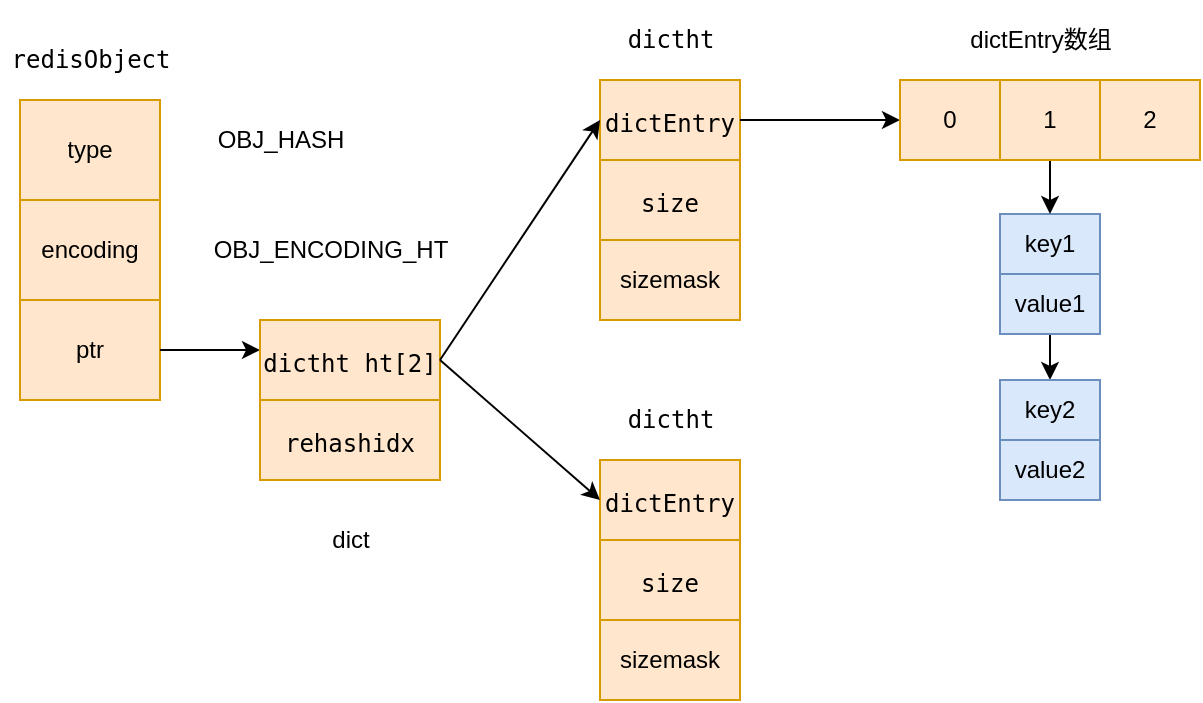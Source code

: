 <mxfile version="15.4.0" type="device"><diagram id="94v_RyDw4AoB4iU2qzu6" name="第 1 页"><mxGraphModel dx="946" dy="626" grid="1" gridSize="10" guides="1" tooltips="1" connect="1" arrows="1" fold="1" page="1" pageScale="1" pageWidth="827" pageHeight="1169" math="0" shadow="0"><root><mxCell id="0"/><mxCell id="1" parent="0"/><mxCell id="9ayo4tWh_nPlefT4_Abb-1" value="" style="shape=table;html=1;whiteSpace=wrap;startSize=0;container=1;collapsible=0;childLayout=tableLayout;fillColor=#ffe6cc;strokeColor=#d79b00;" vertex="1" parent="1"><mxGeometry x="100" y="280" width="70" height="150" as="geometry"/></mxCell><mxCell id="9ayo4tWh_nPlefT4_Abb-2" value="" style="shape=partialRectangle;html=1;whiteSpace=wrap;collapsible=0;dropTarget=0;pointerEvents=0;fillColor=none;top=0;left=0;bottom=0;right=0;points=[[0,0.5],[1,0.5]];portConstraint=eastwest;" vertex="1" parent="9ayo4tWh_nPlefT4_Abb-1"><mxGeometry width="70" height="50" as="geometry"/></mxCell><mxCell id="9ayo4tWh_nPlefT4_Abb-3" value="type&lt;br&gt;" style="shape=partialRectangle;html=1;whiteSpace=wrap;connectable=0;fillColor=none;top=0;left=0;bottom=0;right=0;overflow=hidden;pointerEvents=1;" vertex="1" parent="9ayo4tWh_nPlefT4_Abb-2"><mxGeometry width="70" height="50" as="geometry"><mxRectangle width="70" height="50" as="alternateBounds"/></mxGeometry></mxCell><mxCell id="9ayo4tWh_nPlefT4_Abb-4" value="" style="shape=partialRectangle;html=1;whiteSpace=wrap;collapsible=0;dropTarget=0;pointerEvents=0;fillColor=none;top=0;left=0;bottom=0;right=0;points=[[0,0.5],[1,0.5]];portConstraint=eastwest;" vertex="1" parent="9ayo4tWh_nPlefT4_Abb-1"><mxGeometry y="50" width="70" height="50" as="geometry"/></mxCell><mxCell id="9ayo4tWh_nPlefT4_Abb-5" value="encoding" style="shape=partialRectangle;html=1;whiteSpace=wrap;connectable=0;fillColor=none;top=0;left=0;bottom=0;right=0;overflow=hidden;pointerEvents=1;" vertex="1" parent="9ayo4tWh_nPlefT4_Abb-4"><mxGeometry width="70" height="50" as="geometry"><mxRectangle width="70" height="50" as="alternateBounds"/></mxGeometry></mxCell><mxCell id="9ayo4tWh_nPlefT4_Abb-6" value="" style="shape=partialRectangle;html=1;whiteSpace=wrap;collapsible=0;dropTarget=0;pointerEvents=0;fillColor=none;top=0;left=0;bottom=0;right=0;points=[[0,0.5],[1,0.5]];portConstraint=eastwest;" vertex="1" parent="9ayo4tWh_nPlefT4_Abb-1"><mxGeometry y="100" width="70" height="50" as="geometry"/></mxCell><mxCell id="9ayo4tWh_nPlefT4_Abb-7" value="ptr" style="shape=partialRectangle;html=1;whiteSpace=wrap;connectable=0;fillColor=none;top=0;left=0;bottom=0;right=0;overflow=hidden;pointerEvents=1;" vertex="1" parent="9ayo4tWh_nPlefT4_Abb-6"><mxGeometry width="70" height="50" as="geometry"><mxRectangle width="70" height="50" as="alternateBounds"/></mxGeometry></mxCell><mxCell id="9ayo4tWh_nPlefT4_Abb-8" value="&lt;pre&gt;redisObject&lt;/pre&gt;" style="text;html=1;align=center;verticalAlign=middle;resizable=0;points=[];autosize=1;strokeColor=none;fillColor=none;" vertex="1" parent="1"><mxGeometry x="90" y="240" width="90" height="40" as="geometry"/></mxCell><mxCell id="9ayo4tWh_nPlefT4_Abb-17" style="edgeStyle=orthogonalEdgeStyle;rounded=0;orthogonalLoop=1;jettySize=auto;html=1;exitX=1;exitY=0.5;exitDx=0;exitDy=0;entryX=0;entryY=0.5;entryDx=0;entryDy=0;" edge="1" parent="1" source="9ayo4tWh_nPlefT4_Abb-6"><mxGeometry relative="1" as="geometry"><mxPoint x="220" y="405" as="targetPoint"/></mxGeometry></mxCell><mxCell id="9ayo4tWh_nPlefT4_Abb-18" value="&lt;span&gt;OBJ_HASH&lt;/span&gt;" style="text;html=1;align=center;verticalAlign=middle;resizable=0;points=[];autosize=1;strokeColor=none;fillColor=none;" vertex="1" parent="1"><mxGeometry x="190" y="290" width="80" height="20" as="geometry"/></mxCell><mxCell id="9ayo4tWh_nPlefT4_Abb-19" value="&lt;pre&gt;&lt;pre&gt;&lt;font face=&quot;Helvetica&quot;&gt;OBJ_ENCODING_HT&lt;/font&gt;&lt;/pre&gt;&lt;/pre&gt;" style="text;html=1;align=center;verticalAlign=middle;resizable=0;points=[];autosize=1;strokeColor=none;fillColor=none;" vertex="1" parent="1"><mxGeometry x="190" y="335" width="130" height="40" as="geometry"/></mxCell><mxCell id="9ayo4tWh_nPlefT4_Abb-20" value="" style="shape=table;html=1;whiteSpace=wrap;startSize=0;container=1;collapsible=0;childLayout=tableLayout;fillColor=#ffe6cc;strokeColor=#d79b00;" vertex="1" parent="1"><mxGeometry x="220" y="390" width="90" height="80" as="geometry"/></mxCell><mxCell id="9ayo4tWh_nPlefT4_Abb-21" value="" style="shape=partialRectangle;html=1;whiteSpace=wrap;collapsible=0;dropTarget=0;pointerEvents=0;fillColor=none;top=0;left=0;bottom=0;right=0;points=[[0,0.5],[1,0.5]];portConstraint=eastwest;" vertex="1" parent="9ayo4tWh_nPlefT4_Abb-20"><mxGeometry width="90" height="40" as="geometry"/></mxCell><mxCell id="9ayo4tWh_nPlefT4_Abb-22" value="&lt;pre&gt;dictht ht[2]&lt;/pre&gt;" style="shape=partialRectangle;html=1;whiteSpace=wrap;connectable=0;fillColor=none;top=0;left=0;bottom=0;right=0;overflow=hidden;pointerEvents=1;" vertex="1" parent="9ayo4tWh_nPlefT4_Abb-21"><mxGeometry width="90" height="40" as="geometry"><mxRectangle width="90" height="40" as="alternateBounds"/></mxGeometry></mxCell><mxCell id="9ayo4tWh_nPlefT4_Abb-25" value="" style="shape=partialRectangle;html=1;whiteSpace=wrap;collapsible=0;dropTarget=0;pointerEvents=0;fillColor=none;top=0;left=0;bottom=0;right=0;points=[[0,0.5],[1,0.5]];portConstraint=eastwest;" vertex="1" parent="9ayo4tWh_nPlefT4_Abb-20"><mxGeometry y="40" width="90" height="40" as="geometry"/></mxCell><mxCell id="9ayo4tWh_nPlefT4_Abb-26" value="&lt;pre&gt;rehashidx&lt;/pre&gt;" style="shape=partialRectangle;html=1;whiteSpace=wrap;connectable=0;fillColor=none;top=0;left=0;bottom=0;right=0;overflow=hidden;pointerEvents=1;" vertex="1" parent="9ayo4tWh_nPlefT4_Abb-25"><mxGeometry width="90" height="40" as="geometry"><mxRectangle width="90" height="40" as="alternateBounds"/></mxGeometry></mxCell><mxCell id="9ayo4tWh_nPlefT4_Abb-33" value="&lt;pre&gt;&lt;font face=&quot;Helvetica&quot;&gt;dict&lt;/font&gt;&lt;/pre&gt;" style="text;html=1;align=center;verticalAlign=middle;resizable=0;points=[];autosize=1;strokeColor=none;fillColor=none;" vertex="1" parent="1"><mxGeometry x="250" y="480" width="30" height="40" as="geometry"/></mxCell><mxCell id="9ayo4tWh_nPlefT4_Abb-34" value="" style="shape=table;html=1;whiteSpace=wrap;startSize=0;container=1;collapsible=0;childLayout=tableLayout;fillColor=#ffe6cc;strokeColor=#d79b00;" vertex="1" parent="1"><mxGeometry x="390" y="270" width="70" height="120" as="geometry"/></mxCell><mxCell id="9ayo4tWh_nPlefT4_Abb-35" value="" style="shape=partialRectangle;html=1;whiteSpace=wrap;collapsible=0;dropTarget=0;pointerEvents=0;fillColor=none;top=0;left=0;bottom=0;right=0;points=[[0,0.5],[1,0.5]];portConstraint=eastwest;" vertex="1" parent="9ayo4tWh_nPlefT4_Abb-34"><mxGeometry width="70" height="40" as="geometry"/></mxCell><mxCell id="9ayo4tWh_nPlefT4_Abb-36" value="&lt;pre&gt;&lt;pre&gt;dictEntry&lt;/pre&gt;&lt;/pre&gt;" style="shape=partialRectangle;html=1;whiteSpace=wrap;connectable=0;fillColor=none;top=0;left=0;bottom=0;right=0;overflow=hidden;pointerEvents=1;" vertex="1" parent="9ayo4tWh_nPlefT4_Abb-35"><mxGeometry width="70" height="40" as="geometry"><mxRectangle width="70" height="40" as="alternateBounds"/></mxGeometry></mxCell><mxCell id="9ayo4tWh_nPlefT4_Abb-37" value="" style="shape=partialRectangle;html=1;whiteSpace=wrap;collapsible=0;dropTarget=0;pointerEvents=0;fillColor=none;top=0;left=0;bottom=0;right=0;points=[[0,0.5],[1,0.5]];portConstraint=eastwest;" vertex="1" parent="9ayo4tWh_nPlefT4_Abb-34"><mxGeometry y="40" width="70" height="40" as="geometry"/></mxCell><mxCell id="9ayo4tWh_nPlefT4_Abb-38" value="&lt;pre&gt;size&lt;/pre&gt;" style="shape=partialRectangle;html=1;whiteSpace=wrap;connectable=0;fillColor=none;top=0;left=0;bottom=0;right=0;overflow=hidden;pointerEvents=1;" vertex="1" parent="9ayo4tWh_nPlefT4_Abb-37"><mxGeometry width="70" height="40" as="geometry"><mxRectangle width="70" height="40" as="alternateBounds"/></mxGeometry></mxCell><mxCell id="9ayo4tWh_nPlefT4_Abb-39" value="" style="shape=partialRectangle;html=1;whiteSpace=wrap;collapsible=0;dropTarget=0;pointerEvents=0;fillColor=none;top=0;left=0;bottom=0;right=0;points=[[0,0.5],[1,0.5]];portConstraint=eastwest;" vertex="1" parent="9ayo4tWh_nPlefT4_Abb-34"><mxGeometry y="80" width="70" height="40" as="geometry"/></mxCell><mxCell id="9ayo4tWh_nPlefT4_Abb-40" value="sizemask" style="shape=partialRectangle;html=1;whiteSpace=wrap;connectable=0;fillColor=none;top=0;left=0;bottom=0;right=0;overflow=hidden;pointerEvents=1;" vertex="1" parent="9ayo4tWh_nPlefT4_Abb-39"><mxGeometry width="70" height="40" as="geometry"><mxRectangle width="70" height="40" as="alternateBounds"/></mxGeometry></mxCell><mxCell id="9ayo4tWh_nPlefT4_Abb-41" value="" style="shape=table;html=1;whiteSpace=wrap;startSize=0;container=1;collapsible=0;childLayout=tableLayout;fillColor=#ffe6cc;strokeColor=#d79b00;" vertex="1" parent="1"><mxGeometry x="390" y="460" width="70" height="120" as="geometry"/></mxCell><mxCell id="9ayo4tWh_nPlefT4_Abb-42" value="" style="shape=partialRectangle;html=1;whiteSpace=wrap;collapsible=0;dropTarget=0;pointerEvents=0;fillColor=none;top=0;left=0;bottom=0;right=0;points=[[0,0.5],[1,0.5]];portConstraint=eastwest;" vertex="1" parent="9ayo4tWh_nPlefT4_Abb-41"><mxGeometry width="70" height="40" as="geometry"/></mxCell><mxCell id="9ayo4tWh_nPlefT4_Abb-43" value="&lt;pre&gt;&lt;pre&gt;dictEntry&lt;/pre&gt;&lt;/pre&gt;" style="shape=partialRectangle;html=1;whiteSpace=wrap;connectable=0;fillColor=none;top=0;left=0;bottom=0;right=0;overflow=hidden;pointerEvents=1;" vertex="1" parent="9ayo4tWh_nPlefT4_Abb-42"><mxGeometry width="70" height="40" as="geometry"><mxRectangle width="70" height="40" as="alternateBounds"/></mxGeometry></mxCell><mxCell id="9ayo4tWh_nPlefT4_Abb-44" value="" style="shape=partialRectangle;html=1;whiteSpace=wrap;collapsible=0;dropTarget=0;pointerEvents=0;fillColor=none;top=0;left=0;bottom=0;right=0;points=[[0,0.5],[1,0.5]];portConstraint=eastwest;" vertex="1" parent="9ayo4tWh_nPlefT4_Abb-41"><mxGeometry y="40" width="70" height="40" as="geometry"/></mxCell><mxCell id="9ayo4tWh_nPlefT4_Abb-45" value="&lt;pre&gt;size&lt;/pre&gt;" style="shape=partialRectangle;html=1;whiteSpace=wrap;connectable=0;fillColor=none;top=0;left=0;bottom=0;right=0;overflow=hidden;pointerEvents=1;" vertex="1" parent="9ayo4tWh_nPlefT4_Abb-44"><mxGeometry width="70" height="40" as="geometry"><mxRectangle width="70" height="40" as="alternateBounds"/></mxGeometry></mxCell><mxCell id="9ayo4tWh_nPlefT4_Abb-46" value="" style="shape=partialRectangle;html=1;whiteSpace=wrap;collapsible=0;dropTarget=0;pointerEvents=0;fillColor=none;top=0;left=0;bottom=0;right=0;points=[[0,0.5],[1,0.5]];portConstraint=eastwest;" vertex="1" parent="9ayo4tWh_nPlefT4_Abb-41"><mxGeometry y="80" width="70" height="40" as="geometry"/></mxCell><mxCell id="9ayo4tWh_nPlefT4_Abb-47" value="&lt;span&gt;sizemask&lt;/span&gt;" style="shape=partialRectangle;html=1;whiteSpace=wrap;connectable=0;fillColor=none;top=0;left=0;bottom=0;right=0;overflow=hidden;pointerEvents=1;" vertex="1" parent="9ayo4tWh_nPlefT4_Abb-46"><mxGeometry width="70" height="40" as="geometry"><mxRectangle width="70" height="40" as="alternateBounds"/></mxGeometry></mxCell><mxCell id="9ayo4tWh_nPlefT4_Abb-48" value="&lt;pre&gt;dictht&lt;/pre&gt;" style="text;html=1;align=center;verticalAlign=middle;resizable=0;points=[];autosize=1;strokeColor=none;fillColor=none;" vertex="1" parent="1"><mxGeometry x="395" y="230" width="60" height="40" as="geometry"/></mxCell><mxCell id="9ayo4tWh_nPlefT4_Abb-49" value="&lt;pre&gt;dictht&lt;/pre&gt;" style="text;html=1;align=center;verticalAlign=middle;resizable=0;points=[];autosize=1;strokeColor=none;fillColor=none;" vertex="1" parent="1"><mxGeometry x="395" y="420" width="60" height="40" as="geometry"/></mxCell><mxCell id="9ayo4tWh_nPlefT4_Abb-50" style="rounded=0;orthogonalLoop=1;jettySize=auto;html=1;exitX=1;exitY=0.5;exitDx=0;exitDy=0;entryX=0;entryY=0.5;entryDx=0;entryDy=0;" edge="1" parent="1" source="9ayo4tWh_nPlefT4_Abb-21" target="9ayo4tWh_nPlefT4_Abb-35"><mxGeometry relative="1" as="geometry"/></mxCell><mxCell id="9ayo4tWh_nPlefT4_Abb-51" style="edgeStyle=none;rounded=0;orthogonalLoop=1;jettySize=auto;html=1;exitX=1;exitY=0.5;exitDx=0;exitDy=0;entryX=0;entryY=0.5;entryDx=0;entryDy=0;" edge="1" parent="1" source="9ayo4tWh_nPlefT4_Abb-21" target="9ayo4tWh_nPlefT4_Abb-42"><mxGeometry relative="1" as="geometry"/></mxCell><mxCell id="9ayo4tWh_nPlefT4_Abb-52" value="key1" style="rounded=0;whiteSpace=wrap;html=1;fillColor=#dae8fc;strokeColor=#6c8ebf;" vertex="1" parent="1"><mxGeometry x="590" y="337" width="50" height="30" as="geometry"/></mxCell><mxCell id="9ayo4tWh_nPlefT4_Abb-78" style="edgeStyle=none;rounded=0;orthogonalLoop=1;jettySize=auto;html=1;exitX=0.5;exitY=1;exitDx=0;exitDy=0;entryX=0.5;entryY=0;entryDx=0;entryDy=0;" edge="1" parent="1" source="9ayo4tWh_nPlefT4_Abb-53" target="9ayo4tWh_nPlefT4_Abb-67"><mxGeometry relative="1" as="geometry"/></mxCell><mxCell id="9ayo4tWh_nPlefT4_Abb-53" value="value1" style="rounded=0;whiteSpace=wrap;html=1;fillColor=#dae8fc;strokeColor=#6c8ebf;" vertex="1" parent="1"><mxGeometry x="590" y="367" width="50" height="30" as="geometry"/></mxCell><mxCell id="9ayo4tWh_nPlefT4_Abb-67" value="key2" style="rounded=0;whiteSpace=wrap;html=1;fillColor=#dae8fc;strokeColor=#6c8ebf;" vertex="1" parent="1"><mxGeometry x="590" y="420" width="50" height="30" as="geometry"/></mxCell><mxCell id="9ayo4tWh_nPlefT4_Abb-68" value="value2" style="rounded=0;whiteSpace=wrap;html=1;fillColor=#dae8fc;strokeColor=#6c8ebf;" vertex="1" parent="1"><mxGeometry x="590" y="450" width="50" height="30" as="geometry"/></mxCell><mxCell id="9ayo4tWh_nPlefT4_Abb-69" style="edgeStyle=none;rounded=0;orthogonalLoop=1;jettySize=auto;html=1;exitX=1;exitY=0.5;exitDx=0;exitDy=0;entryX=0;entryY=0.5;entryDx=0;entryDy=0;" edge="1" parent="1" source="9ayo4tWh_nPlefT4_Abb-35"><mxGeometry relative="1" as="geometry"><mxPoint x="540" y="290" as="targetPoint"/></mxGeometry></mxCell><mxCell id="9ayo4tWh_nPlefT4_Abb-70" value="&lt;pre&gt;&lt;span style=&quot;font-family: &amp;#34;helvetica&amp;#34;&quot;&gt;dictEntry&lt;/span&gt;数组&lt;/pre&gt;" style="text;html=1;align=center;verticalAlign=middle;resizable=0;points=[];autosize=1;strokeColor=none;fillColor=none;" vertex="1" parent="1"><mxGeometry x="565" y="230" width="90" height="40" as="geometry"/></mxCell><mxCell id="9ayo4tWh_nPlefT4_Abb-71" value="0" style="rounded=0;whiteSpace=wrap;html=1;fillColor=#ffe6cc;strokeColor=#d79b00;" vertex="1" parent="1"><mxGeometry x="540" y="270" width="50" height="40" as="geometry"/></mxCell><mxCell id="9ayo4tWh_nPlefT4_Abb-77" style="edgeStyle=none;rounded=0;orthogonalLoop=1;jettySize=auto;html=1;exitX=0.5;exitY=1;exitDx=0;exitDy=0;entryX=0.5;entryY=0;entryDx=0;entryDy=0;" edge="1" parent="1" source="9ayo4tWh_nPlefT4_Abb-72" target="9ayo4tWh_nPlefT4_Abb-52"><mxGeometry relative="1" as="geometry"/></mxCell><mxCell id="9ayo4tWh_nPlefT4_Abb-72" value="1" style="rounded=0;whiteSpace=wrap;html=1;fillColor=#ffe6cc;strokeColor=#d79b00;" vertex="1" parent="1"><mxGeometry x="590" y="270" width="50" height="40" as="geometry"/></mxCell><mxCell id="9ayo4tWh_nPlefT4_Abb-73" value="2" style="rounded=0;whiteSpace=wrap;html=1;fillColor=#ffe6cc;strokeColor=#d79b00;" vertex="1" parent="1"><mxGeometry x="640" y="270" width="50" height="40" as="geometry"/></mxCell></root></mxGraphModel></diagram></mxfile>